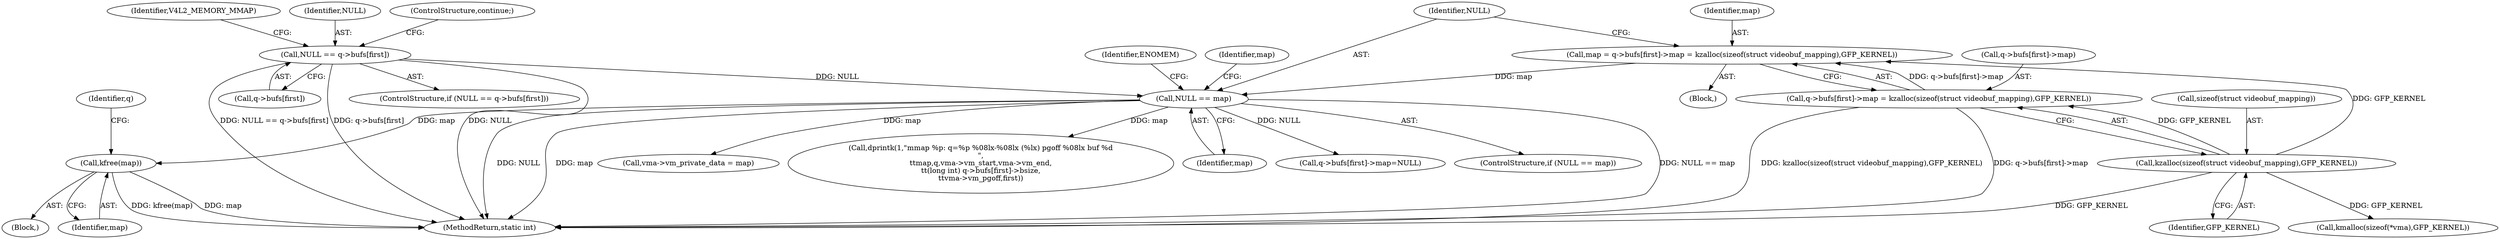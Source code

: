 digraph "0_linux_0b29669c065f60501e7289e1950fa2a618962358@API" {
"1000310" [label="(Call,kfree(map))"];
"1000208" [label="(Call,NULL == map)"];
"1000147" [label="(Call,NULL == q->bufs[first])"];
"1000193" [label="(Call,map = q->bufs[first]->map = kzalloc(sizeof(struct videobuf_mapping),GFP_KERNEL))"];
"1000195" [label="(Call,q->bufs[first]->map = kzalloc(sizeof(struct videobuf_mapping),GFP_KERNEL))"];
"1000203" [label="(Call,kzalloc(sizeof(struct videobuf_mapping),GFP_KERNEL))"];
"1000196" [label="(Call,q->bufs[first]->map)"];
"1000316" [label="(Identifier,q)"];
"1000311" [label="(Identifier,map)"];
"1000257" [label="(Call,vma->vm_private_data = map)"];
"1000360" [label="(MethodReturn,static int)"];
"1000194" [label="(Identifier,map)"];
"1000332" [label="(Call,dprintk(1,\"mmap %p: q=%p %08lx-%08lx (%lx) pgoff %08lx buf %d\n\",\n\t\tmap,q,vma->vm_start,vma->vm_end,\n\t\t(long int) q->bufs[first]->bsize,\n\t\tvma->vm_pgoff,first))"];
"1000157" [label="(Identifier,V4L2_MEMORY_MMAP)"];
"1000206" [label="(Identifier,GFP_KERNEL)"];
"1000213" [label="(Identifier,ENOMEM)"];
"1000204" [label="(Call,sizeof(struct videobuf_mapping))"];
"1000210" [label="(Identifier,map)"];
"1000309" [label="(Block,)"];
"1000216" [label="(Identifier,map)"];
"1000148" [label="(Identifier,NULL)"];
"1000147" [label="(Call,NULL == q->bufs[first])"];
"1000203" [label="(Call,kzalloc(sizeof(struct videobuf_mapping),GFP_KERNEL))"];
"1000312" [label="(Call,q->bufs[first]->map=NULL)"];
"1000299" [label="(Call,kmalloc(sizeof(*vma),GFP_KERNEL))"];
"1000146" [label="(ControlStructure,if (NULL == q->bufs[first]))"];
"1000207" [label="(ControlStructure,if (NULL == map))"];
"1000106" [label="(Block,)"];
"1000149" [label="(Call,q->bufs[first])"];
"1000195" [label="(Call,q->bufs[first]->map = kzalloc(sizeof(struct videobuf_mapping),GFP_KERNEL))"];
"1000154" [label="(ControlStructure,continue;)"];
"1000209" [label="(Identifier,NULL)"];
"1000208" [label="(Call,NULL == map)"];
"1000193" [label="(Call,map = q->bufs[first]->map = kzalloc(sizeof(struct videobuf_mapping),GFP_KERNEL))"];
"1000310" [label="(Call,kfree(map))"];
"1000310" -> "1000309"  [label="AST: "];
"1000310" -> "1000311"  [label="CFG: "];
"1000311" -> "1000310"  [label="AST: "];
"1000316" -> "1000310"  [label="CFG: "];
"1000310" -> "1000360"  [label="DDG: kfree(map)"];
"1000310" -> "1000360"  [label="DDG: map"];
"1000208" -> "1000310"  [label="DDG: map"];
"1000208" -> "1000207"  [label="AST: "];
"1000208" -> "1000210"  [label="CFG: "];
"1000209" -> "1000208"  [label="AST: "];
"1000210" -> "1000208"  [label="AST: "];
"1000213" -> "1000208"  [label="CFG: "];
"1000216" -> "1000208"  [label="CFG: "];
"1000208" -> "1000360"  [label="DDG: NULL"];
"1000208" -> "1000360"  [label="DDG: map"];
"1000208" -> "1000360"  [label="DDG: NULL == map"];
"1000147" -> "1000208"  [label="DDG: NULL"];
"1000193" -> "1000208"  [label="DDG: map"];
"1000208" -> "1000257"  [label="DDG: map"];
"1000208" -> "1000312"  [label="DDG: NULL"];
"1000208" -> "1000332"  [label="DDG: map"];
"1000147" -> "1000146"  [label="AST: "];
"1000147" -> "1000149"  [label="CFG: "];
"1000148" -> "1000147"  [label="AST: "];
"1000149" -> "1000147"  [label="AST: "];
"1000154" -> "1000147"  [label="CFG: "];
"1000157" -> "1000147"  [label="CFG: "];
"1000147" -> "1000360"  [label="DDG: q->bufs[first]"];
"1000147" -> "1000360"  [label="DDG: NULL"];
"1000147" -> "1000360"  [label="DDG: NULL == q->bufs[first]"];
"1000193" -> "1000106"  [label="AST: "];
"1000193" -> "1000195"  [label="CFG: "];
"1000194" -> "1000193"  [label="AST: "];
"1000195" -> "1000193"  [label="AST: "];
"1000209" -> "1000193"  [label="CFG: "];
"1000195" -> "1000193"  [label="DDG: q->bufs[first]->map"];
"1000203" -> "1000193"  [label="DDG: GFP_KERNEL"];
"1000195" -> "1000203"  [label="CFG: "];
"1000196" -> "1000195"  [label="AST: "];
"1000203" -> "1000195"  [label="AST: "];
"1000195" -> "1000360"  [label="DDG: kzalloc(sizeof(struct videobuf_mapping),GFP_KERNEL)"];
"1000195" -> "1000360"  [label="DDG: q->bufs[first]->map"];
"1000203" -> "1000195"  [label="DDG: GFP_KERNEL"];
"1000203" -> "1000206"  [label="CFG: "];
"1000204" -> "1000203"  [label="AST: "];
"1000206" -> "1000203"  [label="AST: "];
"1000203" -> "1000360"  [label="DDG: GFP_KERNEL"];
"1000203" -> "1000299"  [label="DDG: GFP_KERNEL"];
}
